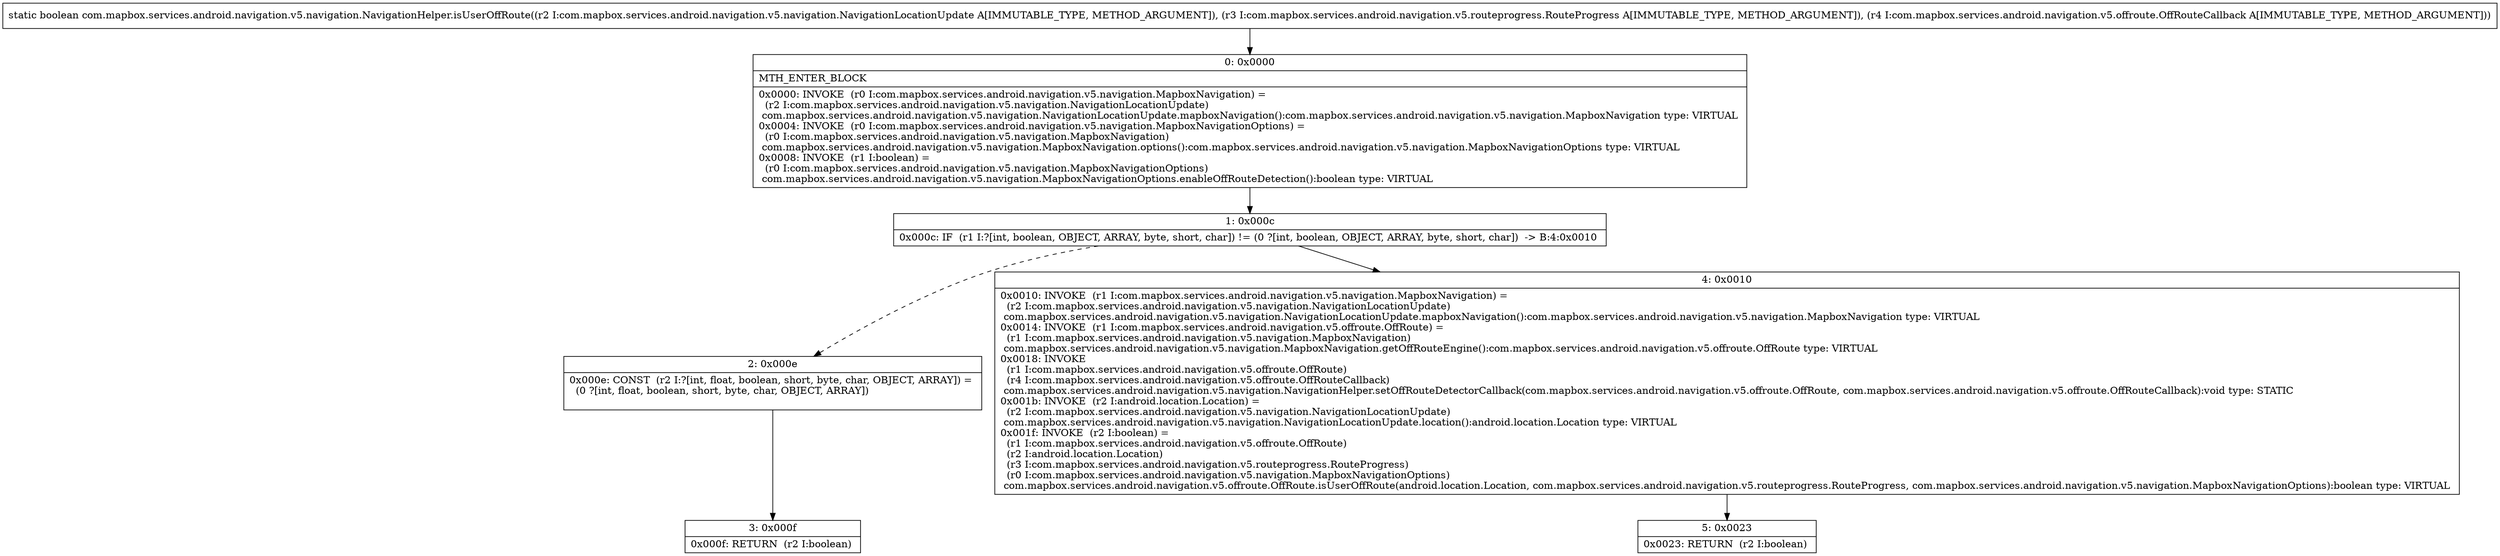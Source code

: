 digraph "CFG forcom.mapbox.services.android.navigation.v5.navigation.NavigationHelper.isUserOffRoute(Lcom\/mapbox\/services\/android\/navigation\/v5\/navigation\/NavigationLocationUpdate;Lcom\/mapbox\/services\/android\/navigation\/v5\/routeprogress\/RouteProgress;Lcom\/mapbox\/services\/android\/navigation\/v5\/offroute\/OffRouteCallback;)Z" {
Node_0 [shape=record,label="{0\:\ 0x0000|MTH_ENTER_BLOCK\l|0x0000: INVOKE  (r0 I:com.mapbox.services.android.navigation.v5.navigation.MapboxNavigation) = \l  (r2 I:com.mapbox.services.android.navigation.v5.navigation.NavigationLocationUpdate)\l com.mapbox.services.android.navigation.v5.navigation.NavigationLocationUpdate.mapboxNavigation():com.mapbox.services.android.navigation.v5.navigation.MapboxNavigation type: VIRTUAL \l0x0004: INVOKE  (r0 I:com.mapbox.services.android.navigation.v5.navigation.MapboxNavigationOptions) = \l  (r0 I:com.mapbox.services.android.navigation.v5.navigation.MapboxNavigation)\l com.mapbox.services.android.navigation.v5.navigation.MapboxNavigation.options():com.mapbox.services.android.navigation.v5.navigation.MapboxNavigationOptions type: VIRTUAL \l0x0008: INVOKE  (r1 I:boolean) = \l  (r0 I:com.mapbox.services.android.navigation.v5.navigation.MapboxNavigationOptions)\l com.mapbox.services.android.navigation.v5.navigation.MapboxNavigationOptions.enableOffRouteDetection():boolean type: VIRTUAL \l}"];
Node_1 [shape=record,label="{1\:\ 0x000c|0x000c: IF  (r1 I:?[int, boolean, OBJECT, ARRAY, byte, short, char]) != (0 ?[int, boolean, OBJECT, ARRAY, byte, short, char])  \-\> B:4:0x0010 \l}"];
Node_2 [shape=record,label="{2\:\ 0x000e|0x000e: CONST  (r2 I:?[int, float, boolean, short, byte, char, OBJECT, ARRAY]) = \l  (0 ?[int, float, boolean, short, byte, char, OBJECT, ARRAY])\l \l}"];
Node_3 [shape=record,label="{3\:\ 0x000f|0x000f: RETURN  (r2 I:boolean) \l}"];
Node_4 [shape=record,label="{4\:\ 0x0010|0x0010: INVOKE  (r1 I:com.mapbox.services.android.navigation.v5.navigation.MapboxNavigation) = \l  (r2 I:com.mapbox.services.android.navigation.v5.navigation.NavigationLocationUpdate)\l com.mapbox.services.android.navigation.v5.navigation.NavigationLocationUpdate.mapboxNavigation():com.mapbox.services.android.navigation.v5.navigation.MapboxNavigation type: VIRTUAL \l0x0014: INVOKE  (r1 I:com.mapbox.services.android.navigation.v5.offroute.OffRoute) = \l  (r1 I:com.mapbox.services.android.navigation.v5.navigation.MapboxNavigation)\l com.mapbox.services.android.navigation.v5.navigation.MapboxNavigation.getOffRouteEngine():com.mapbox.services.android.navigation.v5.offroute.OffRoute type: VIRTUAL \l0x0018: INVOKE  \l  (r1 I:com.mapbox.services.android.navigation.v5.offroute.OffRoute)\l  (r4 I:com.mapbox.services.android.navigation.v5.offroute.OffRouteCallback)\l com.mapbox.services.android.navigation.v5.navigation.NavigationHelper.setOffRouteDetectorCallback(com.mapbox.services.android.navigation.v5.offroute.OffRoute, com.mapbox.services.android.navigation.v5.offroute.OffRouteCallback):void type: STATIC \l0x001b: INVOKE  (r2 I:android.location.Location) = \l  (r2 I:com.mapbox.services.android.navigation.v5.navigation.NavigationLocationUpdate)\l com.mapbox.services.android.navigation.v5.navigation.NavigationLocationUpdate.location():android.location.Location type: VIRTUAL \l0x001f: INVOKE  (r2 I:boolean) = \l  (r1 I:com.mapbox.services.android.navigation.v5.offroute.OffRoute)\l  (r2 I:android.location.Location)\l  (r3 I:com.mapbox.services.android.navigation.v5.routeprogress.RouteProgress)\l  (r0 I:com.mapbox.services.android.navigation.v5.navigation.MapboxNavigationOptions)\l com.mapbox.services.android.navigation.v5.offroute.OffRoute.isUserOffRoute(android.location.Location, com.mapbox.services.android.navigation.v5.routeprogress.RouteProgress, com.mapbox.services.android.navigation.v5.navigation.MapboxNavigationOptions):boolean type: VIRTUAL \l}"];
Node_5 [shape=record,label="{5\:\ 0x0023|0x0023: RETURN  (r2 I:boolean) \l}"];
MethodNode[shape=record,label="{static boolean com.mapbox.services.android.navigation.v5.navigation.NavigationHelper.isUserOffRoute((r2 I:com.mapbox.services.android.navigation.v5.navigation.NavigationLocationUpdate A[IMMUTABLE_TYPE, METHOD_ARGUMENT]), (r3 I:com.mapbox.services.android.navigation.v5.routeprogress.RouteProgress A[IMMUTABLE_TYPE, METHOD_ARGUMENT]), (r4 I:com.mapbox.services.android.navigation.v5.offroute.OffRouteCallback A[IMMUTABLE_TYPE, METHOD_ARGUMENT])) }"];
MethodNode -> Node_0;
Node_0 -> Node_1;
Node_1 -> Node_2[style=dashed];
Node_1 -> Node_4;
Node_2 -> Node_3;
Node_4 -> Node_5;
}

